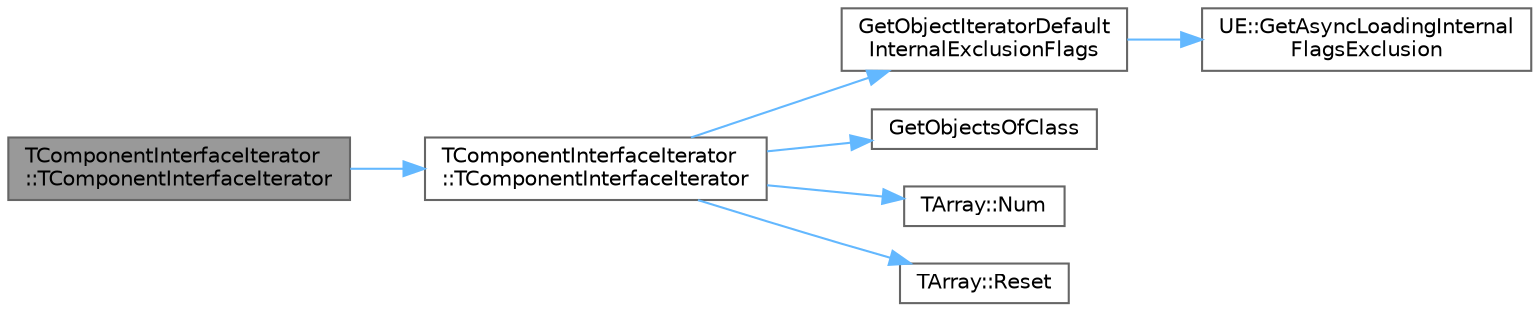 digraph "TComponentInterfaceIterator::TComponentInterfaceIterator"
{
 // INTERACTIVE_SVG=YES
 // LATEX_PDF_SIZE
  bgcolor="transparent";
  edge [fontname=Helvetica,fontsize=10,labelfontname=Helvetica,labelfontsize=10];
  node [fontname=Helvetica,fontsize=10,shape=box,height=0.2,width=0.4];
  rankdir="LR";
  Node1 [id="Node000001",label="TComponentInterfaceIterator\l::TComponentInterfaceIterator",height=0.2,width=0.4,color="gray40", fillcolor="grey60", style="filled", fontcolor="black",tooltip=" "];
  Node1 -> Node2 [id="edge1_Node000001_Node000002",color="steelblue1",style="solid",tooltip=" "];
  Node2 [id="Node000002",label="TComponentInterfaceIterator\l::TComponentInterfaceIterator",height=0.2,width=0.4,color="grey40", fillcolor="white", style="filled",URL="$dc/d95/classTComponentInterfaceIterator.html#a35b2b9bc37bc8e0a6e5f8c254d0f85e7",tooltip=" "];
  Node2 -> Node3 [id="edge2_Node000002_Node000003",color="steelblue1",style="solid",tooltip=" "];
  Node3 [id="Node000003",label="GetObjectIteratorDefault\lInternalExclusionFlags",height=0.2,width=0.4,color="grey40", fillcolor="white", style="filled",URL="$df/d91/UObjectIterator_8h.html#a4f12249f2b218131ce51159c7e9d2b90",tooltip=" "];
  Node3 -> Node4 [id="edge3_Node000003_Node000004",color="steelblue1",style="solid",tooltip=" "];
  Node4 [id="Node000004",label="UE::GetAsyncLoadingInternal\lFlagsExclusion",height=0.2,width=0.4,color="grey40", fillcolor="white", style="filled",URL="$da/d75/namespaceUE.html#a6192ead4edcf0c1e8cfce79d4832f87d",tooltip=" "];
  Node2 -> Node5 [id="edge4_Node000002_Node000005",color="steelblue1",style="solid",tooltip=" "];
  Node5 [id="Node000005",label="GetObjectsOfClass",height=0.2,width=0.4,color="grey40", fillcolor="white", style="filled",URL="$d2/ddf/UObjectHash_8h.html#a844faa6b861954f9e7ab835739b74760",tooltip="Returns an array of objects of a specific class."];
  Node2 -> Node6 [id="edge5_Node000002_Node000006",color="steelblue1",style="solid",tooltip=" "];
  Node6 [id="Node000006",label="TArray::Num",height=0.2,width=0.4,color="grey40", fillcolor="white", style="filled",URL="$d4/d52/classTArray.html#adcbf9ca48677a9c0c3830cd862dd40d8",tooltip="Returns number of elements in array."];
  Node2 -> Node7 [id="edge6_Node000002_Node000007",color="steelblue1",style="solid",tooltip=" "];
  Node7 [id="Node000007",label="TArray::Reset",height=0.2,width=0.4,color="grey40", fillcolor="white", style="filled",URL="$d4/d52/classTArray.html#a246ab624b720b01fd83764700aab8cf9",tooltip="Same as empty, but doesn't change memory allocations, unless the new size is larger than the current ..."];
}
